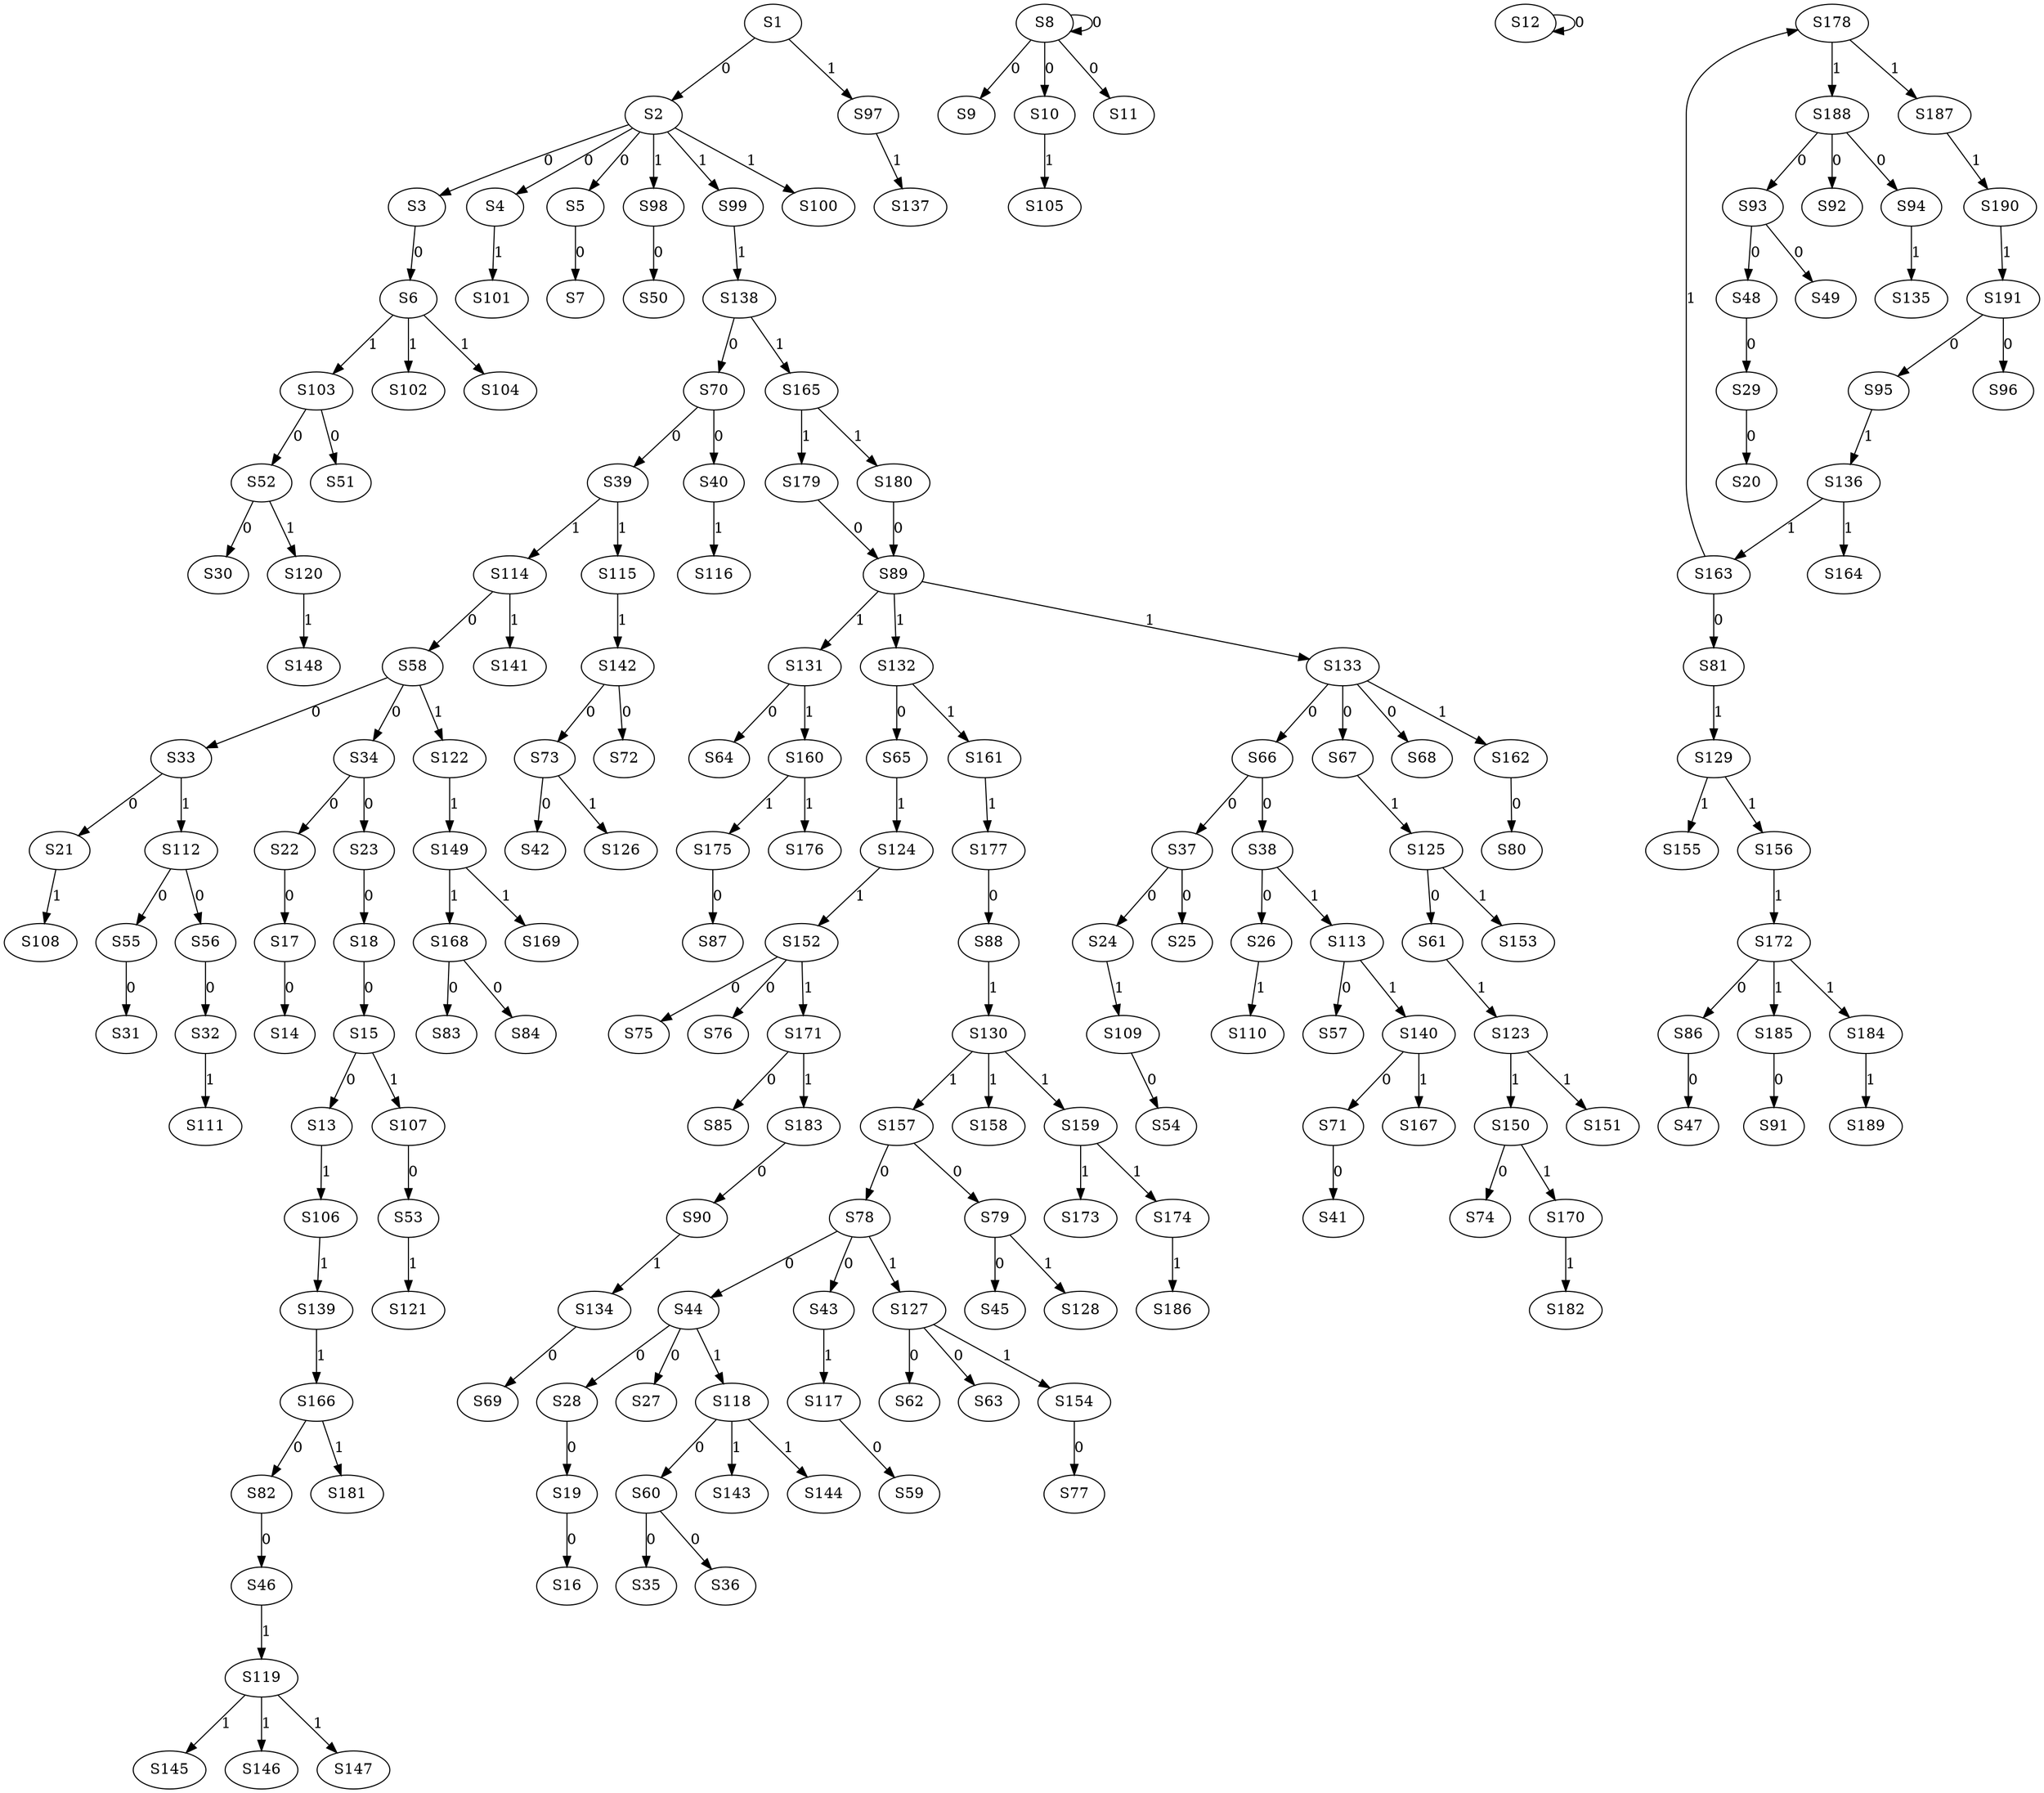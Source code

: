 strict digraph {
	S1 -> S2 [ label = 0 ];
	S2 -> S3 [ label = 0 ];
	S2 -> S4 [ label = 0 ];
	S2 -> S5 [ label = 0 ];
	S3 -> S6 [ label = 0 ];
	S5 -> S7 [ label = 0 ];
	S8 -> S8 [ label = 0 ];
	S8 -> S9 [ label = 0 ];
	S8 -> S10 [ label = 0 ];
	S8 -> S11 [ label = 0 ];
	S12 -> S12 [ label = 0 ];
	S15 -> S13 [ label = 0 ];
	S17 -> S14 [ label = 0 ];
	S18 -> S15 [ label = 0 ];
	S19 -> S16 [ label = 0 ];
	S22 -> S17 [ label = 0 ];
	S23 -> S18 [ label = 0 ];
	S28 -> S19 [ label = 0 ];
	S29 -> S20 [ label = 0 ];
	S33 -> S21 [ label = 0 ];
	S34 -> S22 [ label = 0 ];
	S34 -> S23 [ label = 0 ];
	S37 -> S24 [ label = 0 ];
	S37 -> S25 [ label = 0 ];
	S38 -> S26 [ label = 0 ];
	S44 -> S27 [ label = 0 ];
	S44 -> S28 [ label = 0 ];
	S48 -> S29 [ label = 0 ];
	S52 -> S30 [ label = 0 ];
	S55 -> S31 [ label = 0 ];
	S56 -> S32 [ label = 0 ];
	S58 -> S33 [ label = 0 ];
	S58 -> S34 [ label = 0 ];
	S60 -> S35 [ label = 0 ];
	S60 -> S36 [ label = 0 ];
	S66 -> S37 [ label = 0 ];
	S66 -> S38 [ label = 0 ];
	S70 -> S39 [ label = 0 ];
	S70 -> S40 [ label = 0 ];
	S71 -> S41 [ label = 0 ];
	S73 -> S42 [ label = 0 ];
	S78 -> S43 [ label = 0 ];
	S78 -> S44 [ label = 0 ];
	S79 -> S45 [ label = 0 ];
	S82 -> S46 [ label = 0 ];
	S86 -> S47 [ label = 0 ];
	S93 -> S48 [ label = 0 ];
	S93 -> S49 [ label = 0 ];
	S98 -> S50 [ label = 0 ];
	S103 -> S51 [ label = 0 ];
	S103 -> S52 [ label = 0 ];
	S107 -> S53 [ label = 0 ];
	S109 -> S54 [ label = 0 ];
	S112 -> S55 [ label = 0 ];
	S112 -> S56 [ label = 0 ];
	S113 -> S57 [ label = 0 ];
	S114 -> S58 [ label = 0 ];
	S117 -> S59 [ label = 0 ];
	S118 -> S60 [ label = 0 ];
	S125 -> S61 [ label = 0 ];
	S127 -> S62 [ label = 0 ];
	S127 -> S63 [ label = 0 ];
	S131 -> S64 [ label = 0 ];
	S132 -> S65 [ label = 0 ];
	S133 -> S66 [ label = 0 ];
	S133 -> S67 [ label = 0 ];
	S133 -> S68 [ label = 0 ];
	S134 -> S69 [ label = 0 ];
	S138 -> S70 [ label = 0 ];
	S140 -> S71 [ label = 0 ];
	S142 -> S72 [ label = 0 ];
	S142 -> S73 [ label = 0 ];
	S150 -> S74 [ label = 0 ];
	S152 -> S75 [ label = 0 ];
	S152 -> S76 [ label = 0 ];
	S154 -> S77 [ label = 0 ];
	S157 -> S78 [ label = 0 ];
	S157 -> S79 [ label = 0 ];
	S162 -> S80 [ label = 0 ];
	S163 -> S81 [ label = 0 ];
	S166 -> S82 [ label = 0 ];
	S168 -> S83 [ label = 0 ];
	S168 -> S84 [ label = 0 ];
	S171 -> S85 [ label = 0 ];
	S172 -> S86 [ label = 0 ];
	S175 -> S87 [ label = 0 ];
	S177 -> S88 [ label = 0 ];
	S179 -> S89 [ label = 0 ];
	S183 -> S90 [ label = 0 ];
	S185 -> S91 [ label = 0 ];
	S188 -> S92 [ label = 0 ];
	S188 -> S93 [ label = 0 ];
	S188 -> S94 [ label = 0 ];
	S191 -> S95 [ label = 0 ];
	S191 -> S96 [ label = 0 ];
	S1 -> S97 [ label = 1 ];
	S2 -> S98 [ label = 1 ];
	S2 -> S99 [ label = 1 ];
	S2 -> S100 [ label = 1 ];
	S4 -> S101 [ label = 1 ];
	S6 -> S102 [ label = 1 ];
	S6 -> S103 [ label = 1 ];
	S6 -> S104 [ label = 1 ];
	S10 -> S105 [ label = 1 ];
	S13 -> S106 [ label = 1 ];
	S15 -> S107 [ label = 1 ];
	S21 -> S108 [ label = 1 ];
	S24 -> S109 [ label = 1 ];
	S26 -> S110 [ label = 1 ];
	S32 -> S111 [ label = 1 ];
	S33 -> S112 [ label = 1 ];
	S38 -> S113 [ label = 1 ];
	S39 -> S114 [ label = 1 ];
	S39 -> S115 [ label = 1 ];
	S40 -> S116 [ label = 1 ];
	S43 -> S117 [ label = 1 ];
	S44 -> S118 [ label = 1 ];
	S46 -> S119 [ label = 1 ];
	S52 -> S120 [ label = 1 ];
	S53 -> S121 [ label = 1 ];
	S58 -> S122 [ label = 1 ];
	S61 -> S123 [ label = 1 ];
	S65 -> S124 [ label = 1 ];
	S67 -> S125 [ label = 1 ];
	S73 -> S126 [ label = 1 ];
	S78 -> S127 [ label = 1 ];
	S79 -> S128 [ label = 1 ];
	S81 -> S129 [ label = 1 ];
	S88 -> S130 [ label = 1 ];
	S89 -> S131 [ label = 1 ];
	S89 -> S132 [ label = 1 ];
	S89 -> S133 [ label = 1 ];
	S90 -> S134 [ label = 1 ];
	S94 -> S135 [ label = 1 ];
	S95 -> S136 [ label = 1 ];
	S97 -> S137 [ label = 1 ];
	S99 -> S138 [ label = 1 ];
	S106 -> S139 [ label = 1 ];
	S113 -> S140 [ label = 1 ];
	S114 -> S141 [ label = 1 ];
	S115 -> S142 [ label = 1 ];
	S118 -> S143 [ label = 1 ];
	S118 -> S144 [ label = 1 ];
	S119 -> S145 [ label = 1 ];
	S119 -> S146 [ label = 1 ];
	S119 -> S147 [ label = 1 ];
	S120 -> S148 [ label = 1 ];
	S122 -> S149 [ label = 1 ];
	S123 -> S150 [ label = 1 ];
	S123 -> S151 [ label = 1 ];
	S124 -> S152 [ label = 1 ];
	S125 -> S153 [ label = 1 ];
	S127 -> S154 [ label = 1 ];
	S129 -> S155 [ label = 1 ];
	S129 -> S156 [ label = 1 ];
	S130 -> S157 [ label = 1 ];
	S130 -> S158 [ label = 1 ];
	S130 -> S159 [ label = 1 ];
	S131 -> S160 [ label = 1 ];
	S132 -> S161 [ label = 1 ];
	S133 -> S162 [ label = 1 ];
	S136 -> S163 [ label = 1 ];
	S136 -> S164 [ label = 1 ];
	S138 -> S165 [ label = 1 ];
	S139 -> S166 [ label = 1 ];
	S140 -> S167 [ label = 1 ];
	S149 -> S168 [ label = 1 ];
	S149 -> S169 [ label = 1 ];
	S150 -> S170 [ label = 1 ];
	S152 -> S171 [ label = 1 ];
	S156 -> S172 [ label = 1 ];
	S159 -> S173 [ label = 1 ];
	S159 -> S174 [ label = 1 ];
	S160 -> S175 [ label = 1 ];
	S160 -> S176 [ label = 1 ];
	S161 -> S177 [ label = 1 ];
	S163 -> S178 [ label = 1 ];
	S165 -> S179 [ label = 1 ];
	S165 -> S180 [ label = 1 ];
	S166 -> S181 [ label = 1 ];
	S170 -> S182 [ label = 1 ];
	S171 -> S183 [ label = 1 ];
	S172 -> S184 [ label = 1 ];
	S172 -> S185 [ label = 1 ];
	S174 -> S186 [ label = 1 ];
	S178 -> S187 [ label = 1 ];
	S178 -> S188 [ label = 1 ];
	S184 -> S189 [ label = 1 ];
	S187 -> S190 [ label = 1 ];
	S190 -> S191 [ label = 1 ];
	S180 -> S89 [ label = 0 ];
}